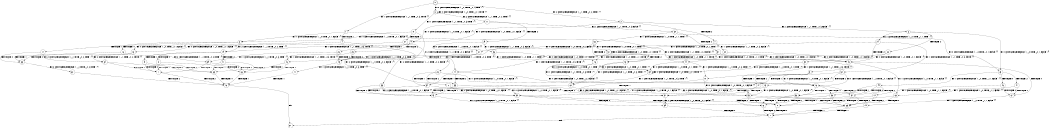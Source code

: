 digraph BCG {
size = "7, 10.5";
center = TRUE;
node [shape = circle];
0 [peripheries = 2];
0 -> 1 [label = "EX !1 !ATOMIC_EXCH_BRANCH (1, +1, TRUE, +0, 3, TRUE) !{}"];
0 -> 2 [label = "EX !2 !ATOMIC_EXCH_BRANCH (1, +1, TRUE, +0, 2, TRUE) !{}"];
0 -> 3 [label = "EX !0 !ATOMIC_EXCH_BRANCH (1, +0, TRUE, +0, 1, TRUE) !{}"];
1 -> 4 [label = "TERMINATE !1"];
1 -> 5 [label = "EX !2 !ATOMIC_EXCH_BRANCH (1, +1, TRUE, +0, 2, FALSE) !{}"];
1 -> 6 [label = "EX !0 !ATOMIC_EXCH_BRANCH (1, +0, TRUE, +0, 1, FALSE) !{}"];
2 -> 7 [label = "TERMINATE !2"];
2 -> 8 [label = "EX !1 !ATOMIC_EXCH_BRANCH (1, +1, TRUE, +0, 3, FALSE) !{}"];
2 -> 9 [label = "EX !0 !ATOMIC_EXCH_BRANCH (1, +0, TRUE, +0, 1, FALSE) !{}"];
3 -> 10 [label = "EX !1 !ATOMIC_EXCH_BRANCH (1, +1, TRUE, +0, 3, TRUE) !{}"];
3 -> 11 [label = "EX !2 !ATOMIC_EXCH_BRANCH (1, +1, TRUE, +0, 2, TRUE) !{}"];
3 -> 3 [label = "EX !0 !ATOMIC_EXCH_BRANCH (1, +0, TRUE, +0, 1, TRUE) !{}"];
4 -> 12 [label = "EX !2 !ATOMIC_EXCH_BRANCH (1, +1, TRUE, +0, 2, FALSE) !{}"];
4 -> 13 [label = "EX !0 !ATOMIC_EXCH_BRANCH (1, +0, TRUE, +0, 1, FALSE) !{}"];
5 -> 14 [label = "TERMINATE !1"];
5 -> 15 [label = "TERMINATE !2"];
5 -> 16 [label = "EX !0 !ATOMIC_EXCH_BRANCH (1, +0, TRUE, +0, 1, FALSE) !{}"];
6 -> 17 [label = "TERMINATE !1"];
6 -> 18 [label = "TERMINATE !0"];
6 -> 19 [label = "EX !2 !ATOMIC_EXCH_BRANCH (1, +1, TRUE, +0, 2, TRUE) !{}"];
7 -> 20 [label = "EX !1 !ATOMIC_EXCH_BRANCH (1, +1, TRUE, +0, 3, FALSE) !{}"];
7 -> 21 [label = "EX !0 !ATOMIC_EXCH_BRANCH (1, +0, TRUE, +0, 1, FALSE) !{}"];
8 -> 22 [label = "TERMINATE !2"];
8 -> 23 [label = "EX !0 !ATOMIC_EXCH_BRANCH (1, +0, TRUE, +0, 1, FALSE) !{}"];
8 -> 24 [label = "EX !1 !ATOMIC_EXCH_BRANCH (1, +0, TRUE, +1, 1, TRUE) !{}"];
9 -> 25 [label = "TERMINATE !2"];
9 -> 26 [label = "TERMINATE !0"];
9 -> 19 [label = "EX !1 !ATOMIC_EXCH_BRANCH (1, +1, TRUE, +0, 3, TRUE) !{}"];
10 -> 27 [label = "TERMINATE !1"];
10 -> 28 [label = "EX !2 !ATOMIC_EXCH_BRANCH (1, +1, TRUE, +0, 2, FALSE) !{}"];
10 -> 6 [label = "EX !0 !ATOMIC_EXCH_BRANCH (1, +0, TRUE, +0, 1, FALSE) !{}"];
11 -> 29 [label = "TERMINATE !2"];
11 -> 30 [label = "EX !1 !ATOMIC_EXCH_BRANCH (1, +1, TRUE, +0, 3, FALSE) !{}"];
11 -> 9 [label = "EX !0 !ATOMIC_EXCH_BRANCH (1, +0, TRUE, +0, 1, FALSE) !{}"];
12 -> 31 [label = "TERMINATE !2"];
12 -> 32 [label = "EX !0 !ATOMIC_EXCH_BRANCH (1, +0, TRUE, +0, 1, FALSE) !{}"];
13 -> 33 [label = "TERMINATE !0"];
13 -> 34 [label = "EX !2 !ATOMIC_EXCH_BRANCH (1, +1, TRUE, +0, 2, TRUE) !{}"];
14 -> 31 [label = "TERMINATE !2"];
14 -> 32 [label = "EX !0 !ATOMIC_EXCH_BRANCH (1, +0, TRUE, +0, 1, FALSE) !{}"];
15 -> 31 [label = "TERMINATE !1"];
15 -> 35 [label = "EX !0 !ATOMIC_EXCH_BRANCH (1, +0, TRUE, +0, 1, FALSE) !{}"];
16 -> 36 [label = "TERMINATE !1"];
16 -> 37 [label = "TERMINATE !2"];
16 -> 38 [label = "TERMINATE !0"];
17 -> 33 [label = "TERMINATE !0"];
17 -> 34 [label = "EX !2 !ATOMIC_EXCH_BRANCH (1, +1, TRUE, +0, 2, TRUE) !{}"];
18 -> 33 [label = "TERMINATE !1"];
18 -> 39 [label = "EX !2 !ATOMIC_EXCH_BRANCH (1, +1, TRUE, +0, 2, TRUE) !{}"];
19 -> 40 [label = "TERMINATE !1"];
19 -> 41 [label = "TERMINATE !2"];
19 -> 42 [label = "TERMINATE !0"];
20 -> 43 [label = "EX !0 !ATOMIC_EXCH_BRANCH (1, +0, TRUE, +0, 1, FALSE) !{}"];
20 -> 44 [label = "EX !1 !ATOMIC_EXCH_BRANCH (1, +0, TRUE, +1, 1, TRUE) !{}"];
21 -> 45 [label = "TERMINATE !0"];
21 -> 46 [label = "EX !1 !ATOMIC_EXCH_BRANCH (1, +1, TRUE, +0, 3, TRUE) !{}"];
22 -> 44 [label = "EX !1 !ATOMIC_EXCH_BRANCH (1, +0, TRUE, +1, 1, TRUE) !{}"];
22 -> 43 [label = "EX !0 !ATOMIC_EXCH_BRANCH (1, +0, TRUE, +0, 1, FALSE) !{}"];
23 -> 47 [label = "TERMINATE !2"];
23 -> 48 [label = "TERMINATE !0"];
23 -> 49 [label = "EX !1 !ATOMIC_EXCH_BRANCH (1, +0, TRUE, +1, 1, FALSE) !{}"];
24 -> 50 [label = "TERMINATE !2"];
24 -> 51 [label = "EX !0 !ATOMIC_EXCH_BRANCH (1, +0, TRUE, +0, 1, TRUE) !{}"];
24 -> 52 [label = "EX !1 !ATOMIC_EXCH_BRANCH (1, +1, TRUE, +0, 3, TRUE) !{}"];
25 -> 45 [label = "TERMINATE !0"];
25 -> 46 [label = "EX !1 !ATOMIC_EXCH_BRANCH (1, +1, TRUE, +0, 3, TRUE) !{}"];
26 -> 45 [label = "TERMINATE !2"];
26 -> 39 [label = "EX !1 !ATOMIC_EXCH_BRANCH (1, +1, TRUE, +0, 3, TRUE) !{}"];
27 -> 13 [label = "EX !0 !ATOMIC_EXCH_BRANCH (1, +0, TRUE, +0, 1, FALSE) !{}"];
27 -> 53 [label = "EX !2 !ATOMIC_EXCH_BRANCH (1, +1, TRUE, +0, 2, FALSE) !{}"];
28 -> 54 [label = "TERMINATE !1"];
28 -> 55 [label = "TERMINATE !2"];
28 -> 16 [label = "EX !0 !ATOMIC_EXCH_BRANCH (1, +0, TRUE, +0, 1, FALSE) !{}"];
29 -> 21 [label = "EX !0 !ATOMIC_EXCH_BRANCH (1, +0, TRUE, +0, 1, FALSE) !{}"];
29 -> 56 [label = "EX !1 !ATOMIC_EXCH_BRANCH (1, +1, TRUE, +0, 3, FALSE) !{}"];
30 -> 57 [label = "TERMINATE !2"];
30 -> 58 [label = "EX !1 !ATOMIC_EXCH_BRANCH (1, +0, TRUE, +1, 1, TRUE) !{}"];
30 -> 23 [label = "EX !0 !ATOMIC_EXCH_BRANCH (1, +0, TRUE, +0, 1, FALSE) !{}"];
31 -> 59 [label = "EX !0 !ATOMIC_EXCH_BRANCH (1, +0, TRUE, +0, 1, FALSE) !{}"];
32 -> 60 [label = "TERMINATE !2"];
32 -> 61 [label = "TERMINATE !0"];
33 -> 62 [label = "EX !2 !ATOMIC_EXCH_BRANCH (1, +1, TRUE, +0, 2, TRUE) !{}"];
34 -> 63 [label = "TERMINATE !2"];
34 -> 64 [label = "TERMINATE !0"];
35 -> 60 [label = "TERMINATE !1"];
35 -> 65 [label = "TERMINATE !0"];
36 -> 60 [label = "TERMINATE !2"];
36 -> 61 [label = "TERMINATE !0"];
37 -> 60 [label = "TERMINATE !1"];
37 -> 65 [label = "TERMINATE !0"];
38 -> 61 [label = "TERMINATE !1"];
38 -> 65 [label = "TERMINATE !2"];
39 -> 64 [label = "TERMINATE !1"];
39 -> 66 [label = "TERMINATE !2"];
40 -> 63 [label = "TERMINATE !2"];
40 -> 64 [label = "TERMINATE !0"];
41 -> 63 [label = "TERMINATE !1"];
41 -> 66 [label = "TERMINATE !0"];
42 -> 64 [label = "TERMINATE !1"];
42 -> 66 [label = "TERMINATE !2"];
43 -> 67 [label = "TERMINATE !0"];
43 -> 68 [label = "EX !1 !ATOMIC_EXCH_BRANCH (1, +0, TRUE, +1, 1, FALSE) !{}"];
44 -> 69 [label = "EX !0 !ATOMIC_EXCH_BRANCH (1, +0, TRUE, +0, 1, TRUE) !{}"];
44 -> 70 [label = "EX !1 !ATOMIC_EXCH_BRANCH (1, +1, TRUE, +0, 3, TRUE) !{}"];
45 -> 71 [label = "EX !1 !ATOMIC_EXCH_BRANCH (1, +1, TRUE, +0, 3, TRUE) !{}"];
46 -> 63 [label = "TERMINATE !1"];
46 -> 66 [label = "TERMINATE !0"];
47 -> 68 [label = "EX !1 !ATOMIC_EXCH_BRANCH (1, +0, TRUE, +1, 1, FALSE) !{}"];
47 -> 67 [label = "TERMINATE !0"];
48 -> 72 [label = "EX !1 !ATOMIC_EXCH_BRANCH (1, +0, TRUE, +1, 1, FALSE) !{}"];
48 -> 67 [label = "TERMINATE !2"];
49 -> 36 [label = "TERMINATE !1"];
49 -> 37 [label = "TERMINATE !2"];
49 -> 38 [label = "TERMINATE !0"];
50 -> 70 [label = "EX !1 !ATOMIC_EXCH_BRANCH (1, +1, TRUE, +0, 3, TRUE) !{}"];
50 -> 69 [label = "EX !0 !ATOMIC_EXCH_BRANCH (1, +0, TRUE, +0, 1, TRUE) !{}"];
51 -> 73 [label = "TERMINATE !2"];
51 -> 74 [label = "EX !1 !ATOMIC_EXCH_BRANCH (1, +1, TRUE, +0, 3, TRUE) !{}"];
51 -> 51 [label = "EX !0 !ATOMIC_EXCH_BRANCH (1, +0, TRUE, +0, 1, TRUE) !{}"];
52 -> 14 [label = "TERMINATE !1"];
52 -> 15 [label = "TERMINATE !2"];
52 -> 16 [label = "EX !0 !ATOMIC_EXCH_BRANCH (1, +0, TRUE, +0, 1, FALSE) !{}"];
53 -> 75 [label = "TERMINATE !2"];
53 -> 32 [label = "EX !0 !ATOMIC_EXCH_BRANCH (1, +0, TRUE, +0, 1, FALSE) !{}"];
54 -> 32 [label = "EX !0 !ATOMIC_EXCH_BRANCH (1, +0, TRUE, +0, 1, FALSE) !{}"];
54 -> 75 [label = "TERMINATE !2"];
55 -> 35 [label = "EX !0 !ATOMIC_EXCH_BRANCH (1, +0, TRUE, +0, 1, FALSE) !{}"];
55 -> 75 [label = "TERMINATE !1"];
56 -> 76 [label = "EX !1 !ATOMIC_EXCH_BRANCH (1, +0, TRUE, +1, 1, TRUE) !{}"];
56 -> 43 [label = "EX !0 !ATOMIC_EXCH_BRANCH (1, +0, TRUE, +0, 1, FALSE) !{}"];
57 -> 76 [label = "EX !1 !ATOMIC_EXCH_BRANCH (1, +0, TRUE, +1, 1, TRUE) !{}"];
57 -> 43 [label = "EX !0 !ATOMIC_EXCH_BRANCH (1, +0, TRUE, +0, 1, FALSE) !{}"];
58 -> 73 [label = "TERMINATE !2"];
58 -> 74 [label = "EX !1 !ATOMIC_EXCH_BRANCH (1, +1, TRUE, +0, 3, TRUE) !{}"];
58 -> 51 [label = "EX !0 !ATOMIC_EXCH_BRANCH (1, +0, TRUE, +0, 1, TRUE) !{}"];
59 -> 77 [label = "TERMINATE !0"];
60 -> 77 [label = "TERMINATE !0"];
61 -> 77 [label = "TERMINATE !2"];
62 -> 78 [label = "TERMINATE !2"];
63 -> 78 [label = "TERMINATE !0"];
64 -> 78 [label = "TERMINATE !2"];
65 -> 77 [label = "TERMINATE !1"];
66 -> 78 [label = "TERMINATE !1"];
67 -> 79 [label = "EX !1 !ATOMIC_EXCH_BRANCH (1, +0, TRUE, +1, 1, FALSE) !{}"];
68 -> 60 [label = "TERMINATE !1"];
68 -> 65 [label = "TERMINATE !0"];
69 -> 80 [label = "EX !1 !ATOMIC_EXCH_BRANCH (1, +1, TRUE, +0, 3, TRUE) !{}"];
69 -> 69 [label = "EX !0 !ATOMIC_EXCH_BRANCH (1, +0, TRUE, +0, 1, TRUE) !{}"];
70 -> 31 [label = "TERMINATE !1"];
70 -> 35 [label = "EX !0 !ATOMIC_EXCH_BRANCH (1, +0, TRUE, +0, 1, FALSE) !{}"];
71 -> 78 [label = "TERMINATE !1"];
72 -> 61 [label = "TERMINATE !1"];
72 -> 65 [label = "TERMINATE !2"];
73 -> 80 [label = "EX !1 !ATOMIC_EXCH_BRANCH (1, +1, TRUE, +0, 3, TRUE) !{}"];
73 -> 69 [label = "EX !0 !ATOMIC_EXCH_BRANCH (1, +0, TRUE, +0, 1, TRUE) !{}"];
74 -> 54 [label = "TERMINATE !1"];
74 -> 55 [label = "TERMINATE !2"];
74 -> 16 [label = "EX !0 !ATOMIC_EXCH_BRANCH (1, +0, TRUE, +0, 1, FALSE) !{}"];
75 -> 59 [label = "EX !0 !ATOMIC_EXCH_BRANCH (1, +0, TRUE, +0, 1, FALSE) !{}"];
76 -> 80 [label = "EX !1 !ATOMIC_EXCH_BRANCH (1, +1, TRUE, +0, 3, TRUE) !{}"];
76 -> 69 [label = "EX !0 !ATOMIC_EXCH_BRANCH (1, +0, TRUE, +0, 1, TRUE) !{}"];
77 -> 81 [label = "exit"];
78 -> 81 [label = "exit"];
79 -> 77 [label = "TERMINATE !1"];
80 -> 75 [label = "TERMINATE !1"];
80 -> 35 [label = "EX !0 !ATOMIC_EXCH_BRANCH (1, +0, TRUE, +0, 1, FALSE) !{}"];
}
